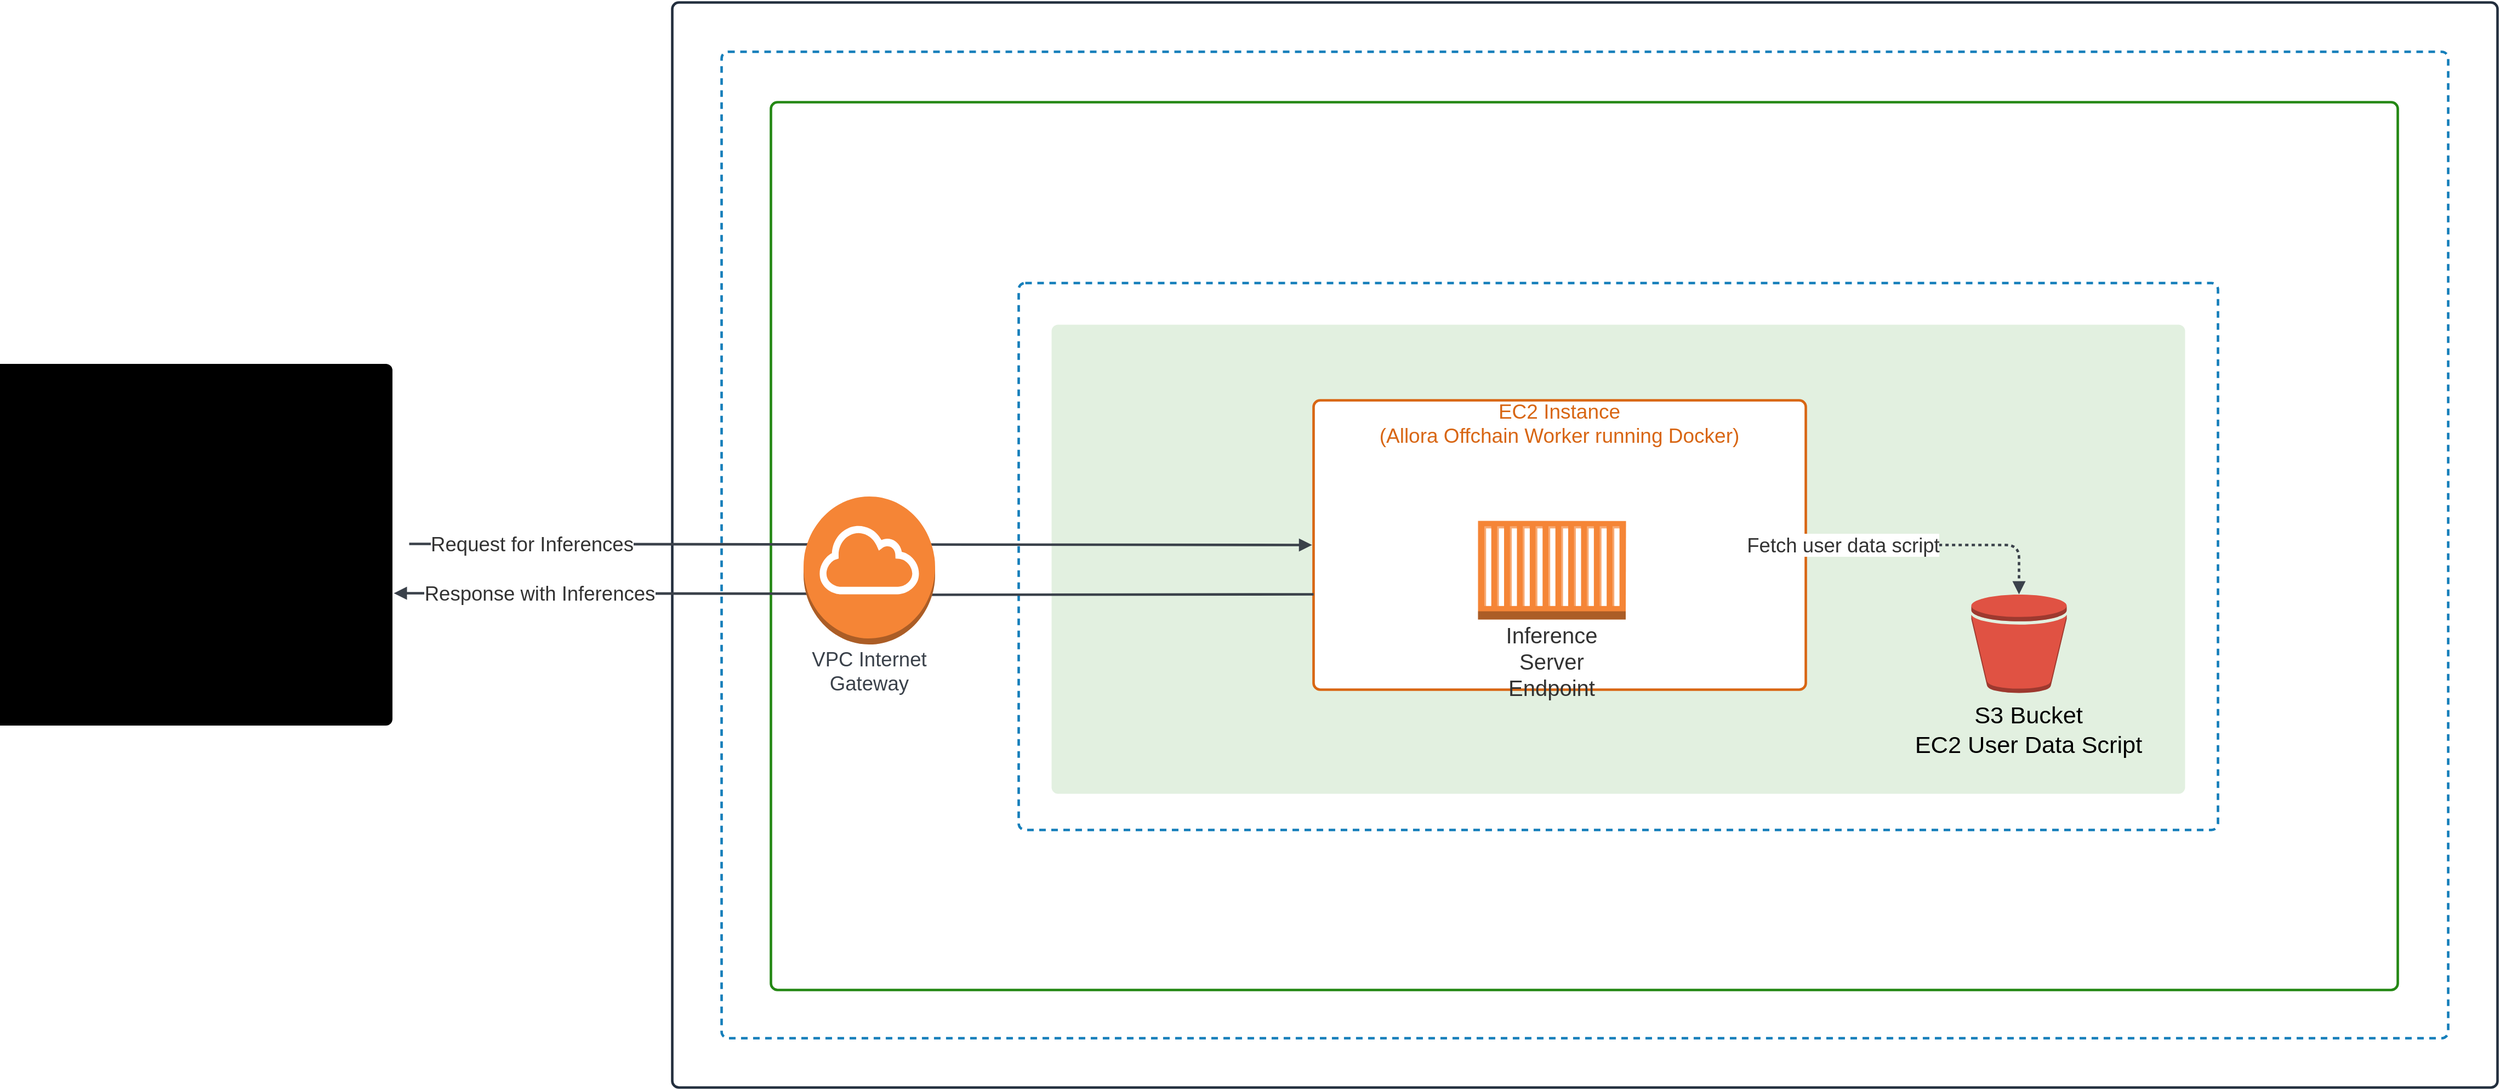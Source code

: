 <mxfile version="24.7.4">
  <diagram name="Page-1" id="tXsPsopr5iO7fjE7ntji">
    <mxGraphModel dx="1321" dy="740" grid="1" gridSize="10" guides="1" tooltips="1" connect="1" arrows="1" fold="1" page="1" pageScale="1" pageWidth="850" pageHeight="1100" math="0" shadow="0">
      <root>
        <mxCell id="0" />
        <mxCell id="1" parent="0" />
        <mxCell id="mP72WiI3d0V7A2LHdzo0-1" value="AWS Account" style="html=1;overflow=block;blockSpacing=1;whiteSpace=wrap;fontSize=18.3;fontColor=#232f3e;spacing=0;strokeColor=#232f3e;strokeOpacity=100;fillOpacity=0;rounded=1;absoluteArcSize=1;arcSize=12;fillColor=#ffffff;strokeWidth=2.3;container=1;pointerEvents=0;collapsible=0;recursiveResize=0;lucidId=_YvMQiWvPY6W;" vertex="1" parent="1">
          <mxGeometry x="870" y="210" width="1665" height="990" as="geometry" />
        </mxCell>
        <mxCell id="mP72WiI3d0V7A2LHdzo0-2" value="Region" style="html=1;overflow=block;blockSpacing=1;whiteSpace=wrap;fontSize=18.3;fontColor=#147eba;spacing=0;strokeColor=#147eba;strokeOpacity=100;fillOpacity=0;rounded=1;absoluteArcSize=1;arcSize=12;fillColor=#ffffff;dashed=1;fixDash=1;dashPattern=6 5;strokeWidth=2.3;container=1;pointerEvents=0;collapsible=0;recursiveResize=0;lucidId=9QJM80IVYh6_;" vertex="1" parent="1">
          <mxGeometry x="915" y="255" width="1575" height="900" as="geometry" />
        </mxCell>
        <mxCell id="mP72WiI3d0V7A2LHdzo0-3" value="Virtual Private Cloud (VPC)" style="html=1;overflow=block;blockSpacing=1;whiteSpace=wrap;fontSize=18.3;fontColor=#248814;spacing=0;strokeColor=#248814;strokeOpacity=100;fillOpacity=0;rounded=1;absoluteArcSize=1;arcSize=12;fillColor=#ffffff;strokeWidth=2.3;container=1;pointerEvents=0;collapsible=0;recursiveResize=0;lucidId=TXJMV_QqjrSG;" vertex="1" parent="1">
          <mxGeometry x="960" y="301" width="1484" height="810" as="geometry" />
        </mxCell>
        <mxCell id="mP72WiI3d0V7A2LHdzo0-4" value="Public Subnet" style="html=1;overflow=block;blockSpacing=1;whiteSpace=wrap;fontSize=18.3;fontColor=#248814;spacing=0;strokeColor=none;strokeOpacity=100;fillOpacity=13;rounded=1;absoluteArcSize=1;arcSize=12;fillColor=#248814;strokeWidth=0;container=1;pointerEvents=0;collapsible=0;recursiveResize=0;lucidId=XgKM0bekm8-m;" vertex="1" parent="1">
          <mxGeometry x="1216" y="504" width="1034" height="428" as="geometry" />
        </mxCell>
        <mxCell id="mP72WiI3d0V7A2LHdzo0-5" value="Availability Zone (AZ)" style="html=1;overflow=block;blockSpacing=1;whiteSpace=wrap;fontSize=18.3;fontColor=#147eba;spacing=0;strokeColor=#147eba;strokeOpacity=100;fillOpacity=0;rounded=1;absoluteArcSize=1;arcSize=12;fillColor=#ffffff;dashed=1;fixDash=1;dashPattern=6 5;strokeWidth=2.3;container=1;pointerEvents=0;collapsible=0;recursiveResize=0;lucidId=CyLM2.gjfOU.;" vertex="1" parent="1">
          <mxGeometry x="1186" y="466" width="1094" height="499" as="geometry" />
        </mxCell>
        <mxCell id="mP72WiI3d0V7A2LHdzo0-6" value="EC2 Instance &#xa;(Allora Offchain Worker running Docker)" style="html=1;overflow=block;blockSpacing=1;whiteSpace=wrap;fontSize=18.5;fontColor=#d86613;spacing=0;verticalAlign=top;strokeColor=#d86613;strokeOpacity=100;fillOpacity=100;rounded=1;absoluteArcSize=1;arcSize=12;fillColor=#ffffff;strokeWidth=2.3;container=1;pointerEvents=0;collapsible=0;recursiveResize=0;lucidId=-u2NlGh-AkDf;" vertex="1" parent="1">
          <mxGeometry x="1455" y="573" width="449" height="264" as="geometry" />
        </mxCell>
        <mxCell id="mP72WiI3d0V7A2LHdzo0-7" value="" style="html=1;overflow=block;blockSpacing=1;whiteSpace=wrap;fontSize=13;align=center;spacing=3.8;strokeColor=#unset;rounded=1;absoluteArcSize=1;arcSize=12;fillColor=#unset;strokeWidth=NaN;lucidId=7X7MiWF~K5Hu;" vertex="1" parent="1">
          <mxGeometry x="195" y="540" width="420" height="330" as="geometry" />
        </mxCell>
        <mxCell id="mP72WiI3d0V7A2LHdzo0-8" value="" style="html=1;jettySize=18;whiteSpace=wrap;fontSize=13;strokeColor=#3a414a;strokeOpacity=100;strokeWidth=2.3;rounded=1;arcSize=24;edgeStyle=orthogonalEdgeStyle;startArrow=none;endArrow=block;endFill=1;entryX=-0.003;entryY=0.5;entryPerimeter=0;lucidId=FY7MXUKkzTnU;" edge="1" parent="1" target="mP72WiI3d0V7A2LHdzo0-6">
          <mxGeometry width="100" height="100" relative="1" as="geometry">
            <Array as="points" />
            <mxPoint x="630" y="704" as="sourcePoint" />
          </mxGeometry>
        </mxCell>
        <mxCell id="mP72WiI3d0V7A2LHdzo0-9" value="Request for Inferences" style="text;html=1;resizable=0;labelBackgroundColor=default;align=center;verticalAlign=middle;fontColor=#333333;fontSize=18.3;" vertex="1" parent="mP72WiI3d0V7A2LHdzo0-8">
          <mxGeometry x="-0.73" relative="1" as="geometry">
            <mxPoint as="offset" />
          </mxGeometry>
        </mxCell>
        <mxCell id="mP72WiI3d0V7A2LHdzo0-10" value="" style="html=1;jettySize=18;whiteSpace=wrap;fontSize=13;strokeColor=#3a414a;strokeOpacity=100;strokeWidth=2.3;rounded=1;arcSize=24;edgeStyle=orthogonalEdgeStyle;startArrow=none;endArrow=block;endFill=1;lucidId=kj2NyueEfGJ9;" edge="1" parent="1">
          <mxGeometry width="100" height="100" relative="1" as="geometry">
            <Array as="points" />
            <mxPoint x="1455" y="750" as="sourcePoint" />
            <mxPoint x="616" y="749" as="targetPoint" />
          </mxGeometry>
        </mxCell>
        <mxCell id="mP72WiI3d0V7A2LHdzo0-11" value="Response with Inferences" style="text;html=1;resizable=0;labelBackgroundColor=default;align=center;verticalAlign=middle;fontColor=#333333;fontSize=18.3;" vertex="1" parent="mP72WiI3d0V7A2LHdzo0-10">
          <mxGeometry x="0.684" relative="1" as="geometry">
            <mxPoint as="offset" />
          </mxGeometry>
        </mxCell>
        <mxCell id="mP72WiI3d0V7A2LHdzo0-12" value="VPC Internet Gateway" style="html=1;overflow=block;blockSpacing=1;whiteSpace=wrap;shape=mxgraph.aws3.internet_gateway;labelPosition=center;verticalLabelPosition=bottom;align=center;verticalAlign=top;pointerEvents=1;fontSize=18.3;fontColor=#3a414a;spacing=3.8;strokeColor=#3a414a;strokeOpacity=100;rounded=1;absoluteArcSize=1;arcSize=12;fillColor=#f58536;strokeWidth=0.8;lucidId=H07MxiphtlWI;" vertex="1" parent="1">
          <mxGeometry x="990" y="661" width="120" height="135" as="geometry" />
        </mxCell>
        <mxCell id="mP72WiI3d0V7A2LHdzo0-13" value="" style="html=1;overflow=block;blockSpacing=1;whiteSpace=wrap;shape=image;fontSize=13;spacing=0;verticalAlign=top;strokeColor=none;strokeOpacity=0;rounded=1;absoluteArcSize=1;arcSize=12;dashed=1;fixDash=1;dashPattern=1 4;strokeWidth=0;image=https://images.lucid.app/images/26d560da-be5f-4e5a-8a1f-d08955e03b65/content;imageAspect=0;lucidId=Nr3NNLmmP2up;" vertex="1" parent="1">
          <mxGeometry x="257" y="615" width="266" height="110" as="geometry" />
        </mxCell>
        <mxCell id="mP72WiI3d0V7A2LHdzo0-14" value="A self-improviing decentralized AI network " style="html=1;overflow=block;blockSpacing=1;whiteSpace=wrap;fontSize=21.7;spacing=3.8;verticalAlign=middle;strokeOpacity=0;fillOpacity=0;rounded=1;absoluteArcSize=1;arcSize=12;fillColor=#000000;strokeWidth=NaN;lucidId=WgfOnQqIrc8R;" vertex="1" parent="1">
          <mxGeometry x="270" y="674" width="255" height="127" as="geometry" />
        </mxCell>
        <mxCell id="mP72WiI3d0V7A2LHdzo0-15" value="Inference Server Endpoint" style="html=1;overflow=block;blockSpacing=1;whiteSpace=wrap;shape=mxgraph.aws3.ec2_compute_container;labelPosition=center;verticalLabelPosition=bottom;align=center;verticalAlign=top;pointerEvents=1;fontSize=20;fontColor=#333333;spacing=3.8;strokeColor=none;strokeOpacity=100;rounded=1;absoluteArcSize=1;arcSize=12;fillColor=#f58536;dashed=1;fixDash=1;dashPattern=1 4;strokeWidth=0;lucidId=ruYOFB6uyYjL;" vertex="1" parent="1">
          <mxGeometry x="1605" y="683" width="135" height="90" as="geometry" />
        </mxCell>
        <mxCell id="mP72WiI3d0V7A2LHdzo0-16" value="" style="html=1;overflow=block;blockSpacing=1;whiteSpace=wrap;shape=mxgraph.aws3.bucket;labelPosition=center;verticalLabelPosition=bottom;align=center;verticalAlign=top;pointerEvents=1;fontSize=13;spacing=3.8;strokeColor=none;strokeOpacity=100;rounded=1;absoluteArcSize=1;arcSize=12;fillColor=#e05243;dashed=1;fixDash=1;dashPattern=1 4;strokeWidth=0;lucidId=i7BbXRU1vmoD;" vertex="1" parent="1">
          <mxGeometry x="2055" y="750" width="87" height="90" as="geometry" />
        </mxCell>
        <mxCell id="mP72WiI3d0V7A2LHdzo0-17" value="S3 Bucket&#xa;EC2 User Data Script" style="html=1;overflow=block;blockSpacing=1;whiteSpace=wrap;fontSize=21.7;spacing=3.8;verticalAlign=middle;strokeOpacity=0;fillOpacity=0;rounded=1;absoluteArcSize=1;arcSize=12;fillColor=#000000;strokeWidth=NaN;lucidId=49BbuW0x8Ckw;" vertex="1" parent="1">
          <mxGeometry x="1980" y="810" width="255" height="127" as="geometry" />
        </mxCell>
        <mxCell id="mP72WiI3d0V7A2LHdzo0-18" value="" style="html=1;jettySize=18;whiteSpace=wrap;fontSize=13;strokeColor=#3a414a;strokeOpacity=100;dashed=1;fixDash=1;strokeWidth=2.3;rounded=1;arcSize=24;edgeStyle=orthogonalEdgeStyle;startArrow=none;endArrow=block;endFill=1;exitX=1.003;exitY=0.5;exitPerimeter=0;entryX=0.5;entryY=0;entryPerimeter=0;lucidId=__Bbuw5MobsD;" edge="1" parent="1" source="mP72WiI3d0V7A2LHdzo0-6" target="mP72WiI3d0V7A2LHdzo0-16">
          <mxGeometry width="100" height="100" relative="1" as="geometry">
            <Array as="points" />
          </mxGeometry>
        </mxCell>
        <mxCell id="mP72WiI3d0V7A2LHdzo0-19" value="   Fetch user data script " style="text;html=1;resizable=0;labelBackgroundColor=default;align=center;verticalAlign=middle;fontColor=#333333;fontSize=18.3;" vertex="1" parent="mP72WiI3d0V7A2LHdzo0-18">
          <mxGeometry x="-0.73" relative="1" as="geometry">
            <mxPoint as="offset" />
          </mxGeometry>
        </mxCell>
      </root>
    </mxGraphModel>
  </diagram>
</mxfile>
